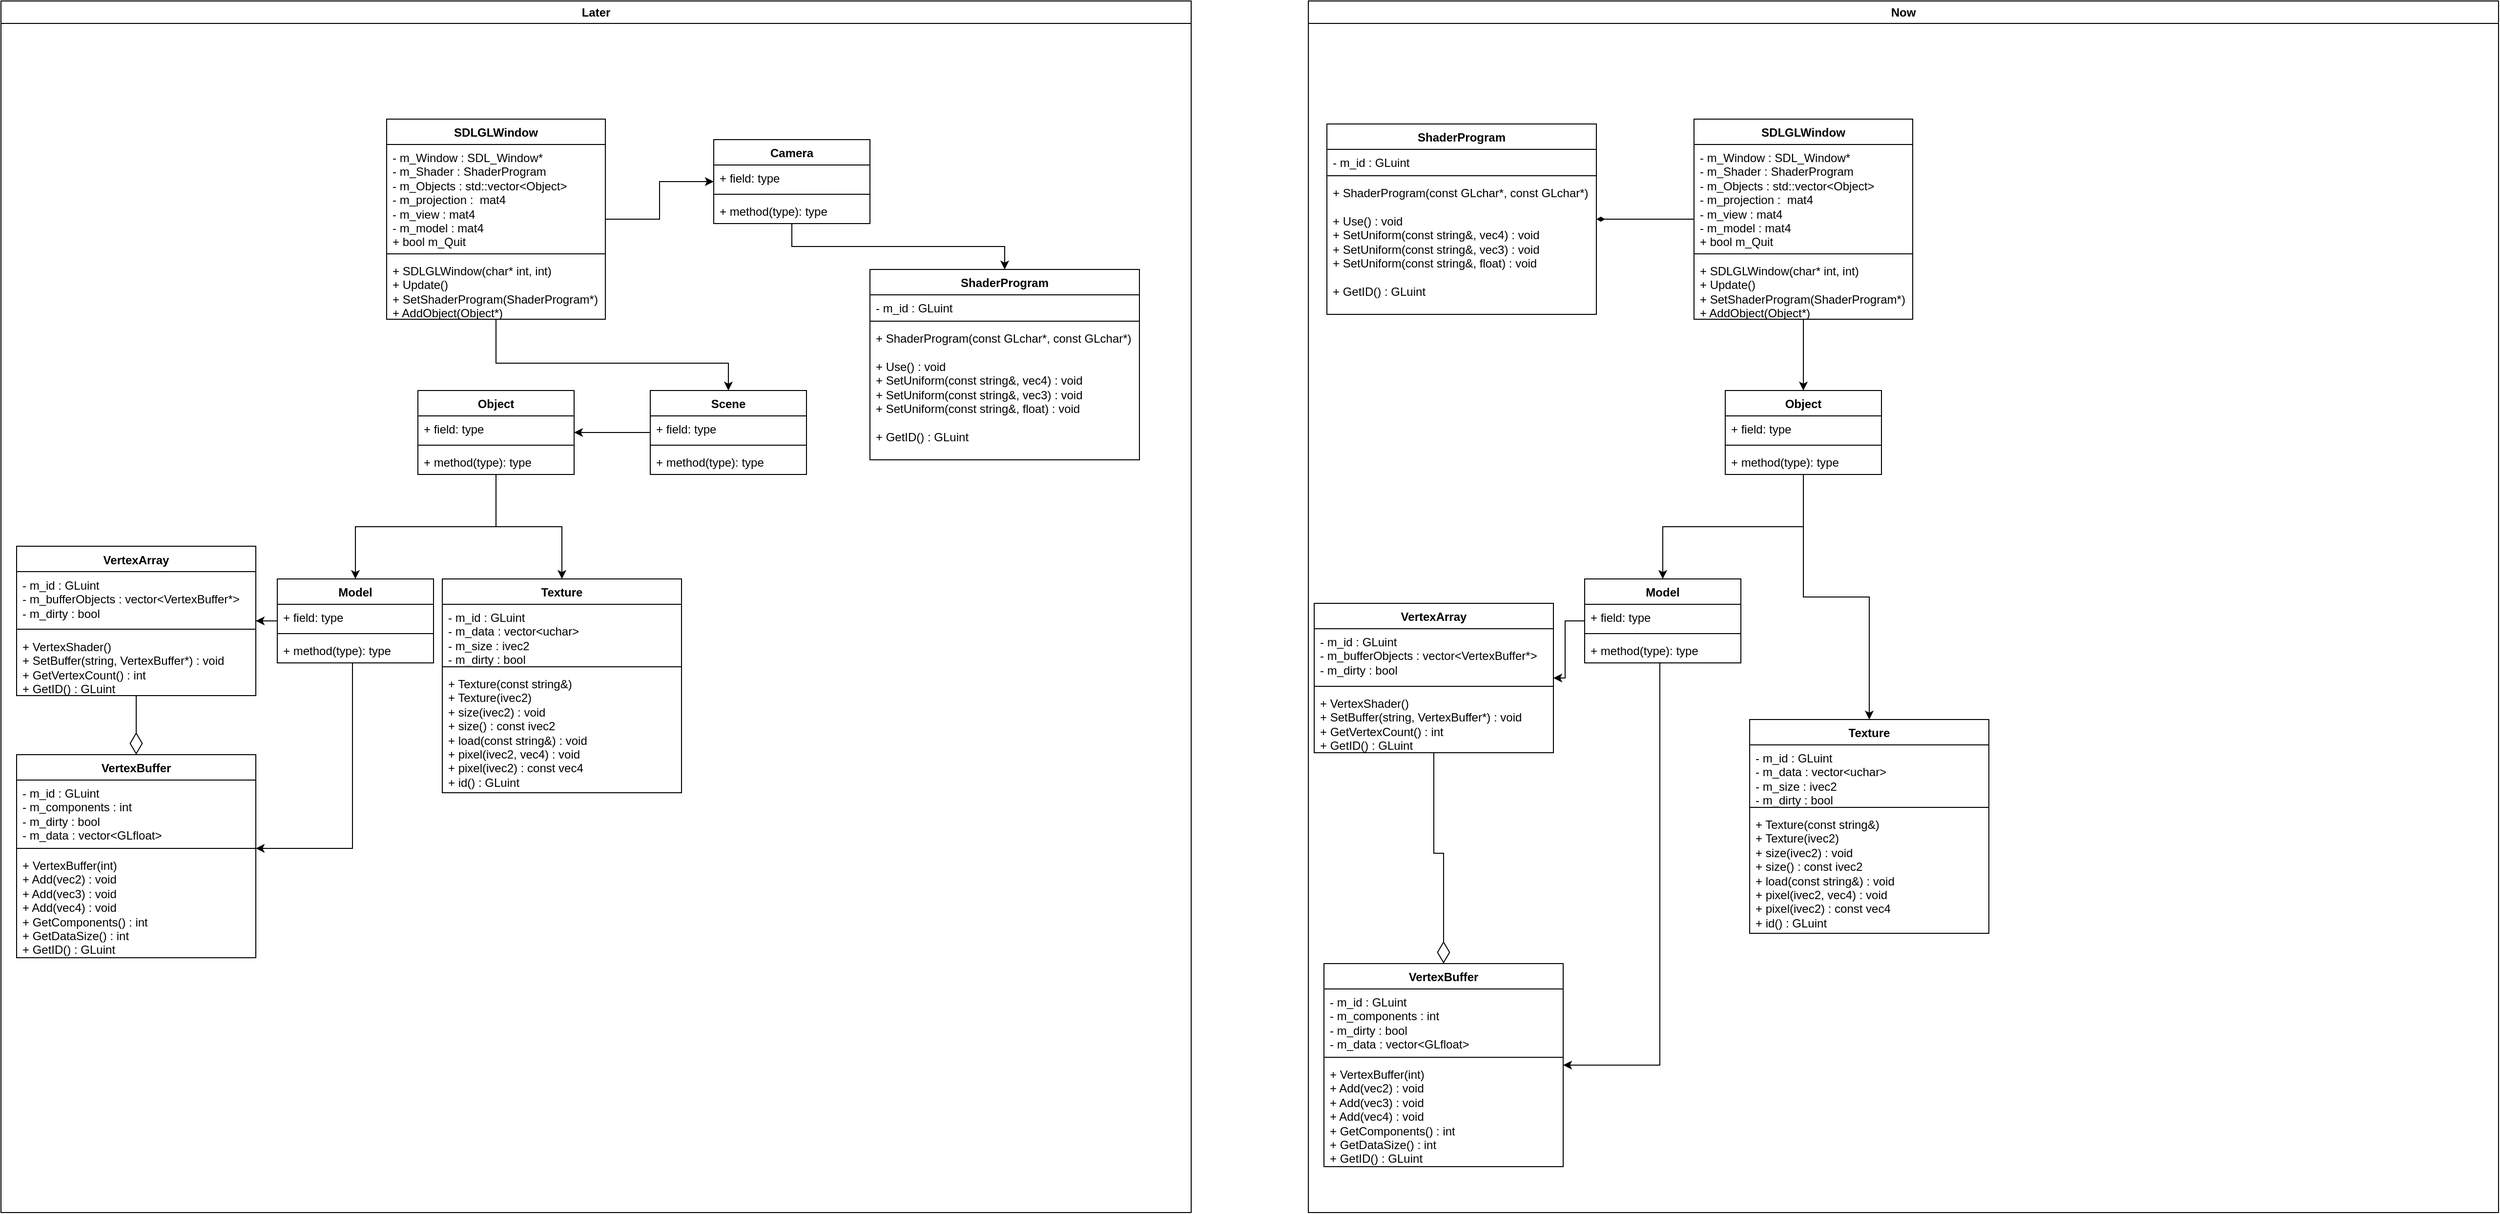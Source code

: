 <mxfile version="26.1.1">
  <diagram name="Page-1" id="QG35j7kPHG6dron8eKFu">
    <mxGraphModel dx="3714" dy="2551" grid="0" gridSize="10" guides="1" tooltips="1" connect="1" arrows="1" fold="1" page="0" pageScale="1" pageWidth="827" pageHeight="1169" math="0" shadow="0">
      <root>
        <mxCell id="0" />
        <mxCell id="1" parent="0" />
        <mxCell id="nX7riBeXGqenWPoqPl__-13" value="Now" style="swimlane;whiteSpace=wrap;html=1;" vertex="1" parent="1">
          <mxGeometry x="-877" y="-148" width="1219" height="1241" as="geometry" />
        </mxCell>
        <mxCell id="nX7riBeXGqenWPoqPl__-1" style="edgeStyle=orthogonalEdgeStyle;rounded=0;orthogonalLoop=1;jettySize=auto;html=1;endArrow=diamondThin;endFill=1;" edge="1" parent="nX7riBeXGqenWPoqPl__-13" source="6eh-BqLAyIL026c5Pfip-1" target="6eh-BqLAyIL026c5Pfip-19">
          <mxGeometry relative="1" as="geometry" />
        </mxCell>
        <mxCell id="nX7riBeXGqenWPoqPl__-6" style="edgeStyle=orthogonalEdgeStyle;rounded=0;orthogonalLoop=1;jettySize=auto;html=1;" edge="1" parent="nX7riBeXGqenWPoqPl__-13" source="6eh-BqLAyIL026c5Pfip-1" target="nX7riBeXGqenWPoqPl__-2">
          <mxGeometry relative="1" as="geometry" />
        </mxCell>
        <mxCell id="6eh-BqLAyIL026c5Pfip-1" value="SDLGLWindow" style="swimlane;fontStyle=1;align=center;verticalAlign=top;childLayout=stackLayout;horizontal=1;startSize=26;horizontalStack=0;resizeParent=1;resizeParentMax=0;resizeLast=0;collapsible=1;marginBottom=0;whiteSpace=wrap;html=1;" parent="nX7riBeXGqenWPoqPl__-13" vertex="1">
          <mxGeometry x="395" y="121" width="224" height="205" as="geometry" />
        </mxCell>
        <mxCell id="6eh-BqLAyIL026c5Pfip-2" value="- m_Window : SDL_Window*&lt;div&gt;- m_Shader : ShaderProgram&lt;/div&gt;&lt;div&gt;- m_Objects : std::vector&amp;lt;Object&amp;gt;&lt;/div&gt;&lt;div&gt;- m_projection :&amp;nbsp; mat4&lt;/div&gt;&lt;div&gt;- m_view : mat4&lt;/div&gt;&lt;div&gt;- m_model : mat4&lt;/div&gt;&lt;div&gt;+ bool m_Quit&lt;/div&gt;" style="text;strokeColor=none;fillColor=none;align=left;verticalAlign=top;spacingLeft=4;spacingRight=4;overflow=hidden;rotatable=0;points=[[0,0.5],[1,0.5]];portConstraint=eastwest;whiteSpace=wrap;html=1;" parent="6eh-BqLAyIL026c5Pfip-1" vertex="1">
          <mxGeometry y="26" width="224" height="108" as="geometry" />
        </mxCell>
        <mxCell id="6eh-BqLAyIL026c5Pfip-3" value="" style="line;strokeWidth=1;fillColor=none;align=left;verticalAlign=middle;spacingTop=-1;spacingLeft=3;spacingRight=3;rotatable=0;labelPosition=right;points=[];portConstraint=eastwest;strokeColor=inherit;" parent="6eh-BqLAyIL026c5Pfip-1" vertex="1">
          <mxGeometry y="134" width="224" height="8" as="geometry" />
        </mxCell>
        <mxCell id="6eh-BqLAyIL026c5Pfip-4" value="&lt;div&gt;+ SDLGLWindow(char* int, int)&lt;/div&gt;&lt;div&gt;+ Update()&lt;/div&gt;&lt;div&gt;+ SetShaderProgram(ShaderProgram*)&lt;/div&gt;&lt;div&gt;+ AddObject(Object*)&lt;/div&gt;" style="text;strokeColor=none;fillColor=none;align=left;verticalAlign=top;spacingLeft=4;spacingRight=4;overflow=hidden;rotatable=0;points=[[0,0.5],[1,0.5]];portConstraint=eastwest;whiteSpace=wrap;html=1;" parent="6eh-BqLAyIL026c5Pfip-1" vertex="1">
          <mxGeometry y="142" width="224" height="63" as="geometry" />
        </mxCell>
        <mxCell id="6eh-BqLAyIL026c5Pfip-14" style="edgeStyle=orthogonalEdgeStyle;rounded=0;orthogonalLoop=1;jettySize=auto;html=1;endArrow=diamondThin;endFill=0;endSize=20;" parent="nX7riBeXGqenWPoqPl__-13" source="6eh-BqLAyIL026c5Pfip-5" target="6eh-BqLAyIL026c5Pfip-9" edge="1">
          <mxGeometry relative="1" as="geometry" />
        </mxCell>
        <mxCell id="6eh-BqLAyIL026c5Pfip-5" value="VertexArray" style="swimlane;fontStyle=1;align=center;verticalAlign=top;childLayout=stackLayout;horizontal=1;startSize=26;horizontalStack=0;resizeParent=1;resizeParentMax=0;resizeLast=0;collapsible=1;marginBottom=0;whiteSpace=wrap;html=1;" parent="nX7riBeXGqenWPoqPl__-13" vertex="1">
          <mxGeometry x="6" y="617" width="245" height="153" as="geometry" />
        </mxCell>
        <mxCell id="6eh-BqLAyIL026c5Pfip-6" value="- m_id : GLuint&lt;div&gt;- m_bufferObjects : vector&amp;lt;VertexBuffer*&amp;gt;&lt;/div&gt;&lt;div&gt;- m_dirty : bool&lt;/div&gt;" style="text;strokeColor=none;fillColor=none;align=left;verticalAlign=top;spacingLeft=4;spacingRight=4;overflow=hidden;rotatable=0;points=[[0,0.5],[1,0.5]];portConstraint=eastwest;whiteSpace=wrap;html=1;" parent="6eh-BqLAyIL026c5Pfip-5" vertex="1">
          <mxGeometry y="26" width="245" height="55" as="geometry" />
        </mxCell>
        <mxCell id="6eh-BqLAyIL026c5Pfip-7" value="" style="line;strokeWidth=1;fillColor=none;align=left;verticalAlign=middle;spacingTop=-1;spacingLeft=3;spacingRight=3;rotatable=0;labelPosition=right;points=[];portConstraint=eastwest;strokeColor=inherit;" parent="6eh-BqLAyIL026c5Pfip-5" vertex="1">
          <mxGeometry y="81" width="245" height="8" as="geometry" />
        </mxCell>
        <mxCell id="6eh-BqLAyIL026c5Pfip-8" value="+ VertexShader()&lt;div&gt;+ SetBuffer(string, VertexBuffer*) : void&lt;/div&gt;&lt;div&gt;+ GetVertexCount() : int&lt;/div&gt;&lt;div&gt;+ GetID() : GLuint&lt;/div&gt;" style="text;strokeColor=none;fillColor=none;align=left;verticalAlign=top;spacingLeft=4;spacingRight=4;overflow=hidden;rotatable=0;points=[[0,0.5],[1,0.5]];portConstraint=eastwest;whiteSpace=wrap;html=1;" parent="6eh-BqLAyIL026c5Pfip-5" vertex="1">
          <mxGeometry y="89" width="245" height="64" as="geometry" />
        </mxCell>
        <mxCell id="6eh-BqLAyIL026c5Pfip-9" value="VertexBuffer" style="swimlane;fontStyle=1;align=center;verticalAlign=top;childLayout=stackLayout;horizontal=1;startSize=26;horizontalStack=0;resizeParent=1;resizeParentMax=0;resizeLast=0;collapsible=1;marginBottom=0;whiteSpace=wrap;html=1;" parent="nX7riBeXGqenWPoqPl__-13" vertex="1">
          <mxGeometry x="16" y="986" width="245" height="208" as="geometry" />
        </mxCell>
        <mxCell id="6eh-BqLAyIL026c5Pfip-10" value="- m_id : GLuint&lt;div&gt;- m_components : int&lt;/div&gt;&lt;div&gt;- m_dirty : bool&lt;/div&gt;&lt;div&gt;- m_data : vector&amp;lt;GLfloat&amp;gt;&lt;/div&gt;" style="text;strokeColor=none;fillColor=none;align=left;verticalAlign=top;spacingLeft=4;spacingRight=4;overflow=hidden;rotatable=0;points=[[0,0.5],[1,0.5]];portConstraint=eastwest;whiteSpace=wrap;html=1;" parent="6eh-BqLAyIL026c5Pfip-9" vertex="1">
          <mxGeometry y="26" width="245" height="66" as="geometry" />
        </mxCell>
        <mxCell id="6eh-BqLAyIL026c5Pfip-11" value="" style="line;strokeWidth=1;fillColor=none;align=left;verticalAlign=middle;spacingTop=-1;spacingLeft=3;spacingRight=3;rotatable=0;labelPosition=right;points=[];portConstraint=eastwest;strokeColor=inherit;" parent="6eh-BqLAyIL026c5Pfip-9" vertex="1">
          <mxGeometry y="92" width="245" height="8" as="geometry" />
        </mxCell>
        <mxCell id="6eh-BqLAyIL026c5Pfip-12" value="+ VertexBuffer(int)&lt;div&gt;+ Add(vec2) : void&lt;/div&gt;&lt;div&gt;+ Add(vec3) : void&lt;/div&gt;&lt;div&gt;+ Add(vec4) : void&lt;/div&gt;&lt;div&gt;+ GetComponents() : int&lt;/div&gt;&lt;div&gt;+ GetDataSize() : int&lt;/div&gt;&lt;div&gt;+ GetID() : GLuint&lt;/div&gt;" style="text;strokeColor=none;fillColor=none;align=left;verticalAlign=top;spacingLeft=4;spacingRight=4;overflow=hidden;rotatable=0;points=[[0,0.5],[1,0.5]];portConstraint=eastwest;whiteSpace=wrap;html=1;" parent="6eh-BqLAyIL026c5Pfip-9" vertex="1">
          <mxGeometry y="100" width="245" height="108" as="geometry" />
        </mxCell>
        <mxCell id="6eh-BqLAyIL026c5Pfip-15" value="Texture" style="swimlane;fontStyle=1;align=center;verticalAlign=top;childLayout=stackLayout;horizontal=1;startSize=26;horizontalStack=0;resizeParent=1;resizeParentMax=0;resizeLast=0;collapsible=1;marginBottom=0;whiteSpace=wrap;html=1;" parent="nX7riBeXGqenWPoqPl__-13" vertex="1">
          <mxGeometry x="452" y="736" width="245" height="219" as="geometry" />
        </mxCell>
        <mxCell id="6eh-BqLAyIL026c5Pfip-16" value="- m_id : GLuint&lt;div&gt;- m_data : vector&amp;lt;uchar&amp;gt;&lt;/div&gt;&lt;div&gt;- m_size : ivec2&lt;/div&gt;&lt;div&gt;- m_dirty : bool&lt;/div&gt;" style="text;strokeColor=none;fillColor=none;align=left;verticalAlign=top;spacingLeft=4;spacingRight=4;overflow=hidden;rotatable=0;points=[[0,0.5],[1,0.5]];portConstraint=eastwest;whiteSpace=wrap;html=1;" parent="6eh-BqLAyIL026c5Pfip-15" vertex="1">
          <mxGeometry y="26" width="245" height="60" as="geometry" />
        </mxCell>
        <mxCell id="6eh-BqLAyIL026c5Pfip-17" value="" style="line;strokeWidth=1;fillColor=none;align=left;verticalAlign=middle;spacingTop=-1;spacingLeft=3;spacingRight=3;rotatable=0;labelPosition=right;points=[];portConstraint=eastwest;strokeColor=inherit;" parent="6eh-BqLAyIL026c5Pfip-15" vertex="1">
          <mxGeometry y="86" width="245" height="8" as="geometry" />
        </mxCell>
        <mxCell id="6eh-BqLAyIL026c5Pfip-18" value="+ Texture(const string&amp;amp;)&lt;div&gt;+ Texture(ivec2)&lt;/div&gt;&lt;div&gt;+ size(ivec2) : void&lt;/div&gt;&lt;div&gt;+ size() : const ivec2&lt;/div&gt;&lt;div&gt;+ load(const string&amp;amp;) : void&lt;/div&gt;&lt;div&gt;+ pixel(ivec2, vec4) : void&lt;/div&gt;&lt;div&gt;+ pixel(ivec2) : const vec4&lt;/div&gt;&lt;div&gt;+ id() : GLuint&lt;/div&gt;" style="text;strokeColor=none;fillColor=none;align=left;verticalAlign=top;spacingLeft=4;spacingRight=4;overflow=hidden;rotatable=0;points=[[0,0.5],[1,0.5]];portConstraint=eastwest;whiteSpace=wrap;html=1;" parent="6eh-BqLAyIL026c5Pfip-15" vertex="1">
          <mxGeometry y="94" width="245" height="125" as="geometry" />
        </mxCell>
        <mxCell id="6eh-BqLAyIL026c5Pfip-19" value="ShaderProgram" style="swimlane;fontStyle=1;align=center;verticalAlign=top;childLayout=stackLayout;horizontal=1;startSize=26;horizontalStack=0;resizeParent=1;resizeParentMax=0;resizeLast=0;collapsible=1;marginBottom=0;whiteSpace=wrap;html=1;" parent="nX7riBeXGqenWPoqPl__-13" vertex="1">
          <mxGeometry x="19" y="126" width="276" height="195" as="geometry" />
        </mxCell>
        <mxCell id="6eh-BqLAyIL026c5Pfip-20" value="- m_id : GLuint" style="text;strokeColor=none;fillColor=none;align=left;verticalAlign=top;spacingLeft=4;spacingRight=4;overflow=hidden;rotatable=0;points=[[0,0.5],[1,0.5]];portConstraint=eastwest;whiteSpace=wrap;html=1;" parent="6eh-BqLAyIL026c5Pfip-19" vertex="1">
          <mxGeometry y="26" width="276" height="23" as="geometry" />
        </mxCell>
        <mxCell id="6eh-BqLAyIL026c5Pfip-21" value="" style="line;strokeWidth=1;fillColor=none;align=left;verticalAlign=middle;spacingTop=-1;spacingLeft=3;spacingRight=3;rotatable=0;labelPosition=right;points=[];portConstraint=eastwest;strokeColor=inherit;" parent="6eh-BqLAyIL026c5Pfip-19" vertex="1">
          <mxGeometry y="49" width="276" height="8" as="geometry" />
        </mxCell>
        <mxCell id="6eh-BqLAyIL026c5Pfip-22" value="+ ShaderProgram(const GLchar*, const GLchar*)&lt;div&gt;&lt;br&gt;&lt;/div&gt;&lt;div&gt;+ Use() : void&lt;/div&gt;&lt;div&gt;+ SetUniform(const string&amp;amp;, vec4) : void&lt;/div&gt;+ SetUniform(const string&amp;amp;, vec3) : void&lt;div&gt;+ SetUniform(const string&amp;amp;, float) : void&lt;/div&gt;&lt;div&gt;&lt;br&gt;&lt;/div&gt;&lt;div&gt;+ GetID() : GLuint&lt;/div&gt;" style="text;strokeColor=none;fillColor=none;align=left;verticalAlign=top;spacingLeft=4;spacingRight=4;overflow=hidden;rotatable=0;points=[[0,0.5],[1,0.5]];portConstraint=eastwest;whiteSpace=wrap;html=1;" parent="6eh-BqLAyIL026c5Pfip-19" vertex="1">
          <mxGeometry y="57" width="276" height="138" as="geometry" />
        </mxCell>
        <mxCell id="nX7riBeXGqenWPoqPl__-7" style="edgeStyle=orthogonalEdgeStyle;rounded=0;orthogonalLoop=1;jettySize=auto;html=1;" edge="1" parent="nX7riBeXGqenWPoqPl__-13" source="nX7riBeXGqenWPoqPl__-2" target="6eh-BqLAyIL026c5Pfip-15">
          <mxGeometry relative="1" as="geometry" />
        </mxCell>
        <mxCell id="nX7riBeXGqenWPoqPl__-12" style="edgeStyle=orthogonalEdgeStyle;rounded=0;orthogonalLoop=1;jettySize=auto;html=1;" edge="1" parent="nX7riBeXGqenWPoqPl__-13" source="nX7riBeXGqenWPoqPl__-2" target="nX7riBeXGqenWPoqPl__-8">
          <mxGeometry relative="1" as="geometry" />
        </mxCell>
        <mxCell id="nX7riBeXGqenWPoqPl__-2" value="Object" style="swimlane;fontStyle=1;align=center;verticalAlign=top;childLayout=stackLayout;horizontal=1;startSize=26;horizontalStack=0;resizeParent=1;resizeParentMax=0;resizeLast=0;collapsible=1;marginBottom=0;whiteSpace=wrap;html=1;" vertex="1" parent="nX7riBeXGqenWPoqPl__-13">
          <mxGeometry x="427" y="399" width="160" height="86" as="geometry" />
        </mxCell>
        <mxCell id="nX7riBeXGqenWPoqPl__-3" value="+ field: type" style="text;strokeColor=none;fillColor=none;align=left;verticalAlign=top;spacingLeft=4;spacingRight=4;overflow=hidden;rotatable=0;points=[[0,0.5],[1,0.5]];portConstraint=eastwest;whiteSpace=wrap;html=1;" vertex="1" parent="nX7riBeXGqenWPoqPl__-2">
          <mxGeometry y="26" width="160" height="26" as="geometry" />
        </mxCell>
        <mxCell id="nX7riBeXGqenWPoqPl__-4" value="" style="line;strokeWidth=1;fillColor=none;align=left;verticalAlign=middle;spacingTop=-1;spacingLeft=3;spacingRight=3;rotatable=0;labelPosition=right;points=[];portConstraint=eastwest;strokeColor=inherit;" vertex="1" parent="nX7riBeXGqenWPoqPl__-2">
          <mxGeometry y="52" width="160" height="8" as="geometry" />
        </mxCell>
        <mxCell id="nX7riBeXGqenWPoqPl__-5" value="+ method(type): type" style="text;strokeColor=none;fillColor=none;align=left;verticalAlign=top;spacingLeft=4;spacingRight=4;overflow=hidden;rotatable=0;points=[[0,0.5],[1,0.5]];portConstraint=eastwest;whiteSpace=wrap;html=1;" vertex="1" parent="nX7riBeXGqenWPoqPl__-2">
          <mxGeometry y="60" width="160" height="26" as="geometry" />
        </mxCell>
        <mxCell id="nX7riBeXGqenWPoqPl__-14" style="edgeStyle=orthogonalEdgeStyle;rounded=0;orthogonalLoop=1;jettySize=auto;html=1;" edge="1" parent="nX7riBeXGqenWPoqPl__-13" source="nX7riBeXGqenWPoqPl__-8" target="6eh-BqLAyIL026c5Pfip-9">
          <mxGeometry relative="1" as="geometry">
            <Array as="points">
              <mxPoint x="360" y="1090" />
            </Array>
          </mxGeometry>
        </mxCell>
        <mxCell id="nX7riBeXGqenWPoqPl__-15" style="edgeStyle=orthogonalEdgeStyle;rounded=0;orthogonalLoop=1;jettySize=auto;html=1;" edge="1" parent="nX7riBeXGqenWPoqPl__-13" source="nX7riBeXGqenWPoqPl__-8" target="6eh-BqLAyIL026c5Pfip-5">
          <mxGeometry relative="1" as="geometry" />
        </mxCell>
        <mxCell id="nX7riBeXGqenWPoqPl__-8" value="Model" style="swimlane;fontStyle=1;align=center;verticalAlign=top;childLayout=stackLayout;horizontal=1;startSize=26;horizontalStack=0;resizeParent=1;resizeParentMax=0;resizeLast=0;collapsible=1;marginBottom=0;whiteSpace=wrap;html=1;" vertex="1" parent="nX7riBeXGqenWPoqPl__-13">
          <mxGeometry x="283" y="592" width="160" height="86" as="geometry" />
        </mxCell>
        <mxCell id="nX7riBeXGqenWPoqPl__-9" value="+ field: type" style="text;strokeColor=none;fillColor=none;align=left;verticalAlign=top;spacingLeft=4;spacingRight=4;overflow=hidden;rotatable=0;points=[[0,0.5],[1,0.5]];portConstraint=eastwest;whiteSpace=wrap;html=1;" vertex="1" parent="nX7riBeXGqenWPoqPl__-8">
          <mxGeometry y="26" width="160" height="26" as="geometry" />
        </mxCell>
        <mxCell id="nX7riBeXGqenWPoqPl__-10" value="" style="line;strokeWidth=1;fillColor=none;align=left;verticalAlign=middle;spacingTop=-1;spacingLeft=3;spacingRight=3;rotatable=0;labelPosition=right;points=[];portConstraint=eastwest;strokeColor=inherit;" vertex="1" parent="nX7riBeXGqenWPoqPl__-8">
          <mxGeometry y="52" width="160" height="8" as="geometry" />
        </mxCell>
        <mxCell id="nX7riBeXGqenWPoqPl__-11" value="+ method(type): type" style="text;strokeColor=none;fillColor=none;align=left;verticalAlign=top;spacingLeft=4;spacingRight=4;overflow=hidden;rotatable=0;points=[[0,0.5],[1,0.5]];portConstraint=eastwest;whiteSpace=wrap;html=1;" vertex="1" parent="nX7riBeXGqenWPoqPl__-8">
          <mxGeometry y="60" width="160" height="26" as="geometry" />
        </mxCell>
        <mxCell id="nX7riBeXGqenWPoqPl__-16" value="Later" style="swimlane;whiteSpace=wrap;html=1;" vertex="1" parent="1">
          <mxGeometry x="-2216" y="-148" width="1219" height="1241" as="geometry" />
        </mxCell>
        <mxCell id="nX7riBeXGqenWPoqPl__-57" style="edgeStyle=orthogonalEdgeStyle;rounded=0;orthogonalLoop=1;jettySize=auto;html=1;" edge="1" parent="nX7riBeXGqenWPoqPl__-16" source="nX7riBeXGqenWPoqPl__-19" target="nX7riBeXGqenWPoqPl__-52">
          <mxGeometry relative="1" as="geometry">
            <Array as="points">
              <mxPoint x="507" y="371" />
              <mxPoint x="745" y="371" />
            </Array>
          </mxGeometry>
        </mxCell>
        <mxCell id="nX7riBeXGqenWPoqPl__-62" style="edgeStyle=orthogonalEdgeStyle;rounded=0;orthogonalLoop=1;jettySize=auto;html=1;" edge="1" parent="nX7riBeXGqenWPoqPl__-16" source="nX7riBeXGqenWPoqPl__-19" target="nX7riBeXGqenWPoqPl__-58">
          <mxGeometry relative="1" as="geometry" />
        </mxCell>
        <mxCell id="nX7riBeXGqenWPoqPl__-19" value="SDLGLWindow" style="swimlane;fontStyle=1;align=center;verticalAlign=top;childLayout=stackLayout;horizontal=1;startSize=26;horizontalStack=0;resizeParent=1;resizeParentMax=0;resizeLast=0;collapsible=1;marginBottom=0;whiteSpace=wrap;html=1;" vertex="1" parent="nX7riBeXGqenWPoqPl__-16">
          <mxGeometry x="395" y="121" width="224" height="205" as="geometry" />
        </mxCell>
        <mxCell id="nX7riBeXGqenWPoqPl__-20" value="- m_Window : SDL_Window*&lt;div&gt;- m_Shader : ShaderProgram&lt;/div&gt;&lt;div&gt;- m_Objects : std::vector&amp;lt;Object&amp;gt;&lt;/div&gt;&lt;div&gt;- m_projection :&amp;nbsp; mat4&lt;/div&gt;&lt;div&gt;- m_view : mat4&lt;/div&gt;&lt;div&gt;- m_model : mat4&lt;/div&gt;&lt;div&gt;+ bool m_Quit&lt;/div&gt;" style="text;strokeColor=none;fillColor=none;align=left;verticalAlign=top;spacingLeft=4;spacingRight=4;overflow=hidden;rotatable=0;points=[[0,0.5],[1,0.5]];portConstraint=eastwest;whiteSpace=wrap;html=1;" vertex="1" parent="nX7riBeXGqenWPoqPl__-19">
          <mxGeometry y="26" width="224" height="108" as="geometry" />
        </mxCell>
        <mxCell id="nX7riBeXGqenWPoqPl__-21" value="" style="line;strokeWidth=1;fillColor=none;align=left;verticalAlign=middle;spacingTop=-1;spacingLeft=3;spacingRight=3;rotatable=0;labelPosition=right;points=[];portConstraint=eastwest;strokeColor=inherit;" vertex="1" parent="nX7riBeXGqenWPoqPl__-19">
          <mxGeometry y="134" width="224" height="8" as="geometry" />
        </mxCell>
        <mxCell id="nX7riBeXGqenWPoqPl__-22" value="&lt;div&gt;+ SDLGLWindow(char* int, int)&lt;/div&gt;&lt;div&gt;+ Update()&lt;/div&gt;&lt;div&gt;+ SetShaderProgram(ShaderProgram*)&lt;/div&gt;&lt;div&gt;+ AddObject(Object*)&lt;/div&gt;" style="text;strokeColor=none;fillColor=none;align=left;verticalAlign=top;spacingLeft=4;spacingRight=4;overflow=hidden;rotatable=0;points=[[0,0.5],[1,0.5]];portConstraint=eastwest;whiteSpace=wrap;html=1;" vertex="1" parent="nX7riBeXGqenWPoqPl__-19">
          <mxGeometry y="142" width="224" height="63" as="geometry" />
        </mxCell>
        <mxCell id="nX7riBeXGqenWPoqPl__-23" style="edgeStyle=orthogonalEdgeStyle;rounded=0;orthogonalLoop=1;jettySize=auto;html=1;endArrow=diamondThin;endFill=0;endSize=20;" edge="1" parent="nX7riBeXGqenWPoqPl__-16" source="nX7riBeXGqenWPoqPl__-24" target="nX7riBeXGqenWPoqPl__-28">
          <mxGeometry relative="1" as="geometry" />
        </mxCell>
        <mxCell id="nX7riBeXGqenWPoqPl__-24" value="VertexArray" style="swimlane;fontStyle=1;align=center;verticalAlign=top;childLayout=stackLayout;horizontal=1;startSize=26;horizontalStack=0;resizeParent=1;resizeParentMax=0;resizeLast=0;collapsible=1;marginBottom=0;whiteSpace=wrap;html=1;" vertex="1" parent="nX7riBeXGqenWPoqPl__-16">
          <mxGeometry x="16" y="558.5" width="245" height="153" as="geometry" />
        </mxCell>
        <mxCell id="nX7riBeXGqenWPoqPl__-25" value="- m_id : GLuint&lt;div&gt;- m_bufferObjects : vector&amp;lt;VertexBuffer*&amp;gt;&lt;/div&gt;&lt;div&gt;- m_dirty : bool&lt;/div&gt;" style="text;strokeColor=none;fillColor=none;align=left;verticalAlign=top;spacingLeft=4;spacingRight=4;overflow=hidden;rotatable=0;points=[[0,0.5],[1,0.5]];portConstraint=eastwest;whiteSpace=wrap;html=1;" vertex="1" parent="nX7riBeXGqenWPoqPl__-24">
          <mxGeometry y="26" width="245" height="55" as="geometry" />
        </mxCell>
        <mxCell id="nX7riBeXGqenWPoqPl__-26" value="" style="line;strokeWidth=1;fillColor=none;align=left;verticalAlign=middle;spacingTop=-1;spacingLeft=3;spacingRight=3;rotatable=0;labelPosition=right;points=[];portConstraint=eastwest;strokeColor=inherit;" vertex="1" parent="nX7riBeXGqenWPoqPl__-24">
          <mxGeometry y="81" width="245" height="8" as="geometry" />
        </mxCell>
        <mxCell id="nX7riBeXGqenWPoqPl__-27" value="+ VertexShader()&lt;div&gt;+ SetBuffer(string, VertexBuffer*) : void&lt;/div&gt;&lt;div&gt;+ GetVertexCount() : int&lt;/div&gt;&lt;div&gt;+ GetID() : GLuint&lt;/div&gt;" style="text;strokeColor=none;fillColor=none;align=left;verticalAlign=top;spacingLeft=4;spacingRight=4;overflow=hidden;rotatable=0;points=[[0,0.5],[1,0.5]];portConstraint=eastwest;whiteSpace=wrap;html=1;" vertex="1" parent="nX7riBeXGqenWPoqPl__-24">
          <mxGeometry y="89" width="245" height="64" as="geometry" />
        </mxCell>
        <mxCell id="nX7riBeXGqenWPoqPl__-28" value="VertexBuffer" style="swimlane;fontStyle=1;align=center;verticalAlign=top;childLayout=stackLayout;horizontal=1;startSize=26;horizontalStack=0;resizeParent=1;resizeParentMax=0;resizeLast=0;collapsible=1;marginBottom=0;whiteSpace=wrap;html=1;" vertex="1" parent="nX7riBeXGqenWPoqPl__-16">
          <mxGeometry x="16" y="772" width="245" height="208" as="geometry" />
        </mxCell>
        <mxCell id="nX7riBeXGqenWPoqPl__-29" value="- m_id : GLuint&lt;div&gt;- m_components : int&lt;/div&gt;&lt;div&gt;- m_dirty : bool&lt;/div&gt;&lt;div&gt;- m_data : vector&amp;lt;GLfloat&amp;gt;&lt;/div&gt;" style="text;strokeColor=none;fillColor=none;align=left;verticalAlign=top;spacingLeft=4;spacingRight=4;overflow=hidden;rotatable=0;points=[[0,0.5],[1,0.5]];portConstraint=eastwest;whiteSpace=wrap;html=1;" vertex="1" parent="nX7riBeXGqenWPoqPl__-28">
          <mxGeometry y="26" width="245" height="66" as="geometry" />
        </mxCell>
        <mxCell id="nX7riBeXGqenWPoqPl__-30" value="" style="line;strokeWidth=1;fillColor=none;align=left;verticalAlign=middle;spacingTop=-1;spacingLeft=3;spacingRight=3;rotatable=0;labelPosition=right;points=[];portConstraint=eastwest;strokeColor=inherit;" vertex="1" parent="nX7riBeXGqenWPoqPl__-28">
          <mxGeometry y="92" width="245" height="8" as="geometry" />
        </mxCell>
        <mxCell id="nX7riBeXGqenWPoqPl__-31" value="+ VertexBuffer(int)&lt;div&gt;+ Add(vec2) : void&lt;/div&gt;&lt;div&gt;+ Add(vec3) : void&lt;/div&gt;&lt;div&gt;+ Add(vec4) : void&lt;/div&gt;&lt;div&gt;+ GetComponents() : int&lt;/div&gt;&lt;div&gt;+ GetDataSize() : int&lt;/div&gt;&lt;div&gt;+ GetID() : GLuint&lt;/div&gt;" style="text;strokeColor=none;fillColor=none;align=left;verticalAlign=top;spacingLeft=4;spacingRight=4;overflow=hidden;rotatable=0;points=[[0,0.5],[1,0.5]];portConstraint=eastwest;whiteSpace=wrap;html=1;" vertex="1" parent="nX7riBeXGqenWPoqPl__-28">
          <mxGeometry y="100" width="245" height="108" as="geometry" />
        </mxCell>
        <mxCell id="nX7riBeXGqenWPoqPl__-32" value="Texture" style="swimlane;fontStyle=1;align=center;verticalAlign=top;childLayout=stackLayout;horizontal=1;startSize=26;horizontalStack=0;resizeParent=1;resizeParentMax=0;resizeLast=0;collapsible=1;marginBottom=0;whiteSpace=wrap;html=1;" vertex="1" parent="nX7riBeXGqenWPoqPl__-16">
          <mxGeometry x="452" y="592" width="245" height="219" as="geometry" />
        </mxCell>
        <mxCell id="nX7riBeXGqenWPoqPl__-33" value="- m_id : GLuint&lt;div&gt;- m_data : vector&amp;lt;uchar&amp;gt;&lt;/div&gt;&lt;div&gt;- m_size : ivec2&lt;/div&gt;&lt;div&gt;- m_dirty : bool&lt;/div&gt;" style="text;strokeColor=none;fillColor=none;align=left;verticalAlign=top;spacingLeft=4;spacingRight=4;overflow=hidden;rotatable=0;points=[[0,0.5],[1,0.5]];portConstraint=eastwest;whiteSpace=wrap;html=1;" vertex="1" parent="nX7riBeXGqenWPoqPl__-32">
          <mxGeometry y="26" width="245" height="60" as="geometry" />
        </mxCell>
        <mxCell id="nX7riBeXGqenWPoqPl__-34" value="" style="line;strokeWidth=1;fillColor=none;align=left;verticalAlign=middle;spacingTop=-1;spacingLeft=3;spacingRight=3;rotatable=0;labelPosition=right;points=[];portConstraint=eastwest;strokeColor=inherit;" vertex="1" parent="nX7riBeXGqenWPoqPl__-32">
          <mxGeometry y="86" width="245" height="8" as="geometry" />
        </mxCell>
        <mxCell id="nX7riBeXGqenWPoqPl__-35" value="+ Texture(const string&amp;amp;)&lt;div&gt;+ Texture(ivec2)&lt;/div&gt;&lt;div&gt;+ size(ivec2) : void&lt;/div&gt;&lt;div&gt;+ size() : const ivec2&lt;/div&gt;&lt;div&gt;+ load(const string&amp;amp;) : void&lt;/div&gt;&lt;div&gt;+ pixel(ivec2, vec4) : void&lt;/div&gt;&lt;div&gt;+ pixel(ivec2) : const vec4&lt;/div&gt;&lt;div&gt;+ id() : GLuint&lt;/div&gt;" style="text;strokeColor=none;fillColor=none;align=left;verticalAlign=top;spacingLeft=4;spacingRight=4;overflow=hidden;rotatable=0;points=[[0,0.5],[1,0.5]];portConstraint=eastwest;whiteSpace=wrap;html=1;" vertex="1" parent="nX7riBeXGqenWPoqPl__-32">
          <mxGeometry y="94" width="245" height="125" as="geometry" />
        </mxCell>
        <mxCell id="nX7riBeXGqenWPoqPl__-36" value="ShaderProgram" style="swimlane;fontStyle=1;align=center;verticalAlign=top;childLayout=stackLayout;horizontal=1;startSize=26;horizontalStack=0;resizeParent=1;resizeParentMax=0;resizeLast=0;collapsible=1;marginBottom=0;whiteSpace=wrap;html=1;" vertex="1" parent="nX7riBeXGqenWPoqPl__-16">
          <mxGeometry x="890" y="275" width="276" height="195" as="geometry" />
        </mxCell>
        <mxCell id="nX7riBeXGqenWPoqPl__-37" value="- m_id : GLuint" style="text;strokeColor=none;fillColor=none;align=left;verticalAlign=top;spacingLeft=4;spacingRight=4;overflow=hidden;rotatable=0;points=[[0,0.5],[1,0.5]];portConstraint=eastwest;whiteSpace=wrap;html=1;" vertex="1" parent="nX7riBeXGqenWPoqPl__-36">
          <mxGeometry y="26" width="276" height="23" as="geometry" />
        </mxCell>
        <mxCell id="nX7riBeXGqenWPoqPl__-38" value="" style="line;strokeWidth=1;fillColor=none;align=left;verticalAlign=middle;spacingTop=-1;spacingLeft=3;spacingRight=3;rotatable=0;labelPosition=right;points=[];portConstraint=eastwest;strokeColor=inherit;" vertex="1" parent="nX7riBeXGqenWPoqPl__-36">
          <mxGeometry y="49" width="276" height="8" as="geometry" />
        </mxCell>
        <mxCell id="nX7riBeXGqenWPoqPl__-39" value="+ ShaderProgram(const GLchar*, const GLchar*)&lt;div&gt;&lt;br&gt;&lt;/div&gt;&lt;div&gt;+ Use() : void&lt;/div&gt;&lt;div&gt;+ SetUniform(const string&amp;amp;, vec4) : void&lt;/div&gt;+ SetUniform(const string&amp;amp;, vec3) : void&lt;div&gt;+ SetUniform(const string&amp;amp;, float) : void&lt;/div&gt;&lt;div&gt;&lt;br&gt;&lt;/div&gt;&lt;div&gt;+ GetID() : GLuint&lt;/div&gt;" style="text;strokeColor=none;fillColor=none;align=left;verticalAlign=top;spacingLeft=4;spacingRight=4;overflow=hidden;rotatable=0;points=[[0,0.5],[1,0.5]];portConstraint=eastwest;whiteSpace=wrap;html=1;" vertex="1" parent="nX7riBeXGqenWPoqPl__-36">
          <mxGeometry y="57" width="276" height="138" as="geometry" />
        </mxCell>
        <mxCell id="nX7riBeXGqenWPoqPl__-40" style="edgeStyle=orthogonalEdgeStyle;rounded=0;orthogonalLoop=1;jettySize=auto;html=1;" edge="1" parent="nX7riBeXGqenWPoqPl__-16" source="nX7riBeXGqenWPoqPl__-42" target="nX7riBeXGqenWPoqPl__-32">
          <mxGeometry relative="1" as="geometry" />
        </mxCell>
        <mxCell id="nX7riBeXGqenWPoqPl__-41" style="edgeStyle=orthogonalEdgeStyle;rounded=0;orthogonalLoop=1;jettySize=auto;html=1;" edge="1" parent="nX7riBeXGqenWPoqPl__-16" source="nX7riBeXGqenWPoqPl__-42" target="nX7riBeXGqenWPoqPl__-48">
          <mxGeometry relative="1" as="geometry" />
        </mxCell>
        <mxCell id="nX7riBeXGqenWPoqPl__-42" value="Object" style="swimlane;fontStyle=1;align=center;verticalAlign=top;childLayout=stackLayout;horizontal=1;startSize=26;horizontalStack=0;resizeParent=1;resizeParentMax=0;resizeLast=0;collapsible=1;marginBottom=0;whiteSpace=wrap;html=1;" vertex="1" parent="nX7riBeXGqenWPoqPl__-16">
          <mxGeometry x="427" y="399" width="160" height="86" as="geometry" />
        </mxCell>
        <mxCell id="nX7riBeXGqenWPoqPl__-43" value="+ field: type" style="text;strokeColor=none;fillColor=none;align=left;verticalAlign=top;spacingLeft=4;spacingRight=4;overflow=hidden;rotatable=0;points=[[0,0.5],[1,0.5]];portConstraint=eastwest;whiteSpace=wrap;html=1;" vertex="1" parent="nX7riBeXGqenWPoqPl__-42">
          <mxGeometry y="26" width="160" height="26" as="geometry" />
        </mxCell>
        <mxCell id="nX7riBeXGqenWPoqPl__-44" value="" style="line;strokeWidth=1;fillColor=none;align=left;verticalAlign=middle;spacingTop=-1;spacingLeft=3;spacingRight=3;rotatable=0;labelPosition=right;points=[];portConstraint=eastwest;strokeColor=inherit;" vertex="1" parent="nX7riBeXGqenWPoqPl__-42">
          <mxGeometry y="52" width="160" height="8" as="geometry" />
        </mxCell>
        <mxCell id="nX7riBeXGqenWPoqPl__-45" value="+ method(type): type" style="text;strokeColor=none;fillColor=none;align=left;verticalAlign=top;spacingLeft=4;spacingRight=4;overflow=hidden;rotatable=0;points=[[0,0.5],[1,0.5]];portConstraint=eastwest;whiteSpace=wrap;html=1;" vertex="1" parent="nX7riBeXGqenWPoqPl__-42">
          <mxGeometry y="60" width="160" height="26" as="geometry" />
        </mxCell>
        <mxCell id="nX7riBeXGqenWPoqPl__-46" style="edgeStyle=orthogonalEdgeStyle;rounded=0;orthogonalLoop=1;jettySize=auto;html=1;" edge="1" parent="nX7riBeXGqenWPoqPl__-16" source="nX7riBeXGqenWPoqPl__-48" target="nX7riBeXGqenWPoqPl__-28">
          <mxGeometry relative="1" as="geometry">
            <Array as="points">
              <mxPoint x="360" y="868" />
            </Array>
          </mxGeometry>
        </mxCell>
        <mxCell id="nX7riBeXGqenWPoqPl__-47" style="edgeStyle=orthogonalEdgeStyle;rounded=0;orthogonalLoop=1;jettySize=auto;html=1;" edge="1" parent="nX7riBeXGqenWPoqPl__-16" source="nX7riBeXGqenWPoqPl__-48" target="nX7riBeXGqenWPoqPl__-24">
          <mxGeometry relative="1" as="geometry" />
        </mxCell>
        <mxCell id="nX7riBeXGqenWPoqPl__-48" value="Model" style="swimlane;fontStyle=1;align=center;verticalAlign=top;childLayout=stackLayout;horizontal=1;startSize=26;horizontalStack=0;resizeParent=1;resizeParentMax=0;resizeLast=0;collapsible=1;marginBottom=0;whiteSpace=wrap;html=1;" vertex="1" parent="nX7riBeXGqenWPoqPl__-16">
          <mxGeometry x="283" y="592" width="160" height="86" as="geometry" />
        </mxCell>
        <mxCell id="nX7riBeXGqenWPoqPl__-49" value="+ field: type" style="text;strokeColor=none;fillColor=none;align=left;verticalAlign=top;spacingLeft=4;spacingRight=4;overflow=hidden;rotatable=0;points=[[0,0.5],[1,0.5]];portConstraint=eastwest;whiteSpace=wrap;html=1;" vertex="1" parent="nX7riBeXGqenWPoqPl__-48">
          <mxGeometry y="26" width="160" height="26" as="geometry" />
        </mxCell>
        <mxCell id="nX7riBeXGqenWPoqPl__-50" value="" style="line;strokeWidth=1;fillColor=none;align=left;verticalAlign=middle;spacingTop=-1;spacingLeft=3;spacingRight=3;rotatable=0;labelPosition=right;points=[];portConstraint=eastwest;strokeColor=inherit;" vertex="1" parent="nX7riBeXGqenWPoqPl__-48">
          <mxGeometry y="52" width="160" height="8" as="geometry" />
        </mxCell>
        <mxCell id="nX7riBeXGqenWPoqPl__-51" value="+ method(type): type" style="text;strokeColor=none;fillColor=none;align=left;verticalAlign=top;spacingLeft=4;spacingRight=4;overflow=hidden;rotatable=0;points=[[0,0.5],[1,0.5]];portConstraint=eastwest;whiteSpace=wrap;html=1;" vertex="1" parent="nX7riBeXGqenWPoqPl__-48">
          <mxGeometry y="60" width="160" height="26" as="geometry" />
        </mxCell>
        <mxCell id="nX7riBeXGqenWPoqPl__-56" style="edgeStyle=orthogonalEdgeStyle;rounded=0;orthogonalLoop=1;jettySize=auto;html=1;" edge="1" parent="nX7riBeXGqenWPoqPl__-16" source="nX7riBeXGqenWPoqPl__-52" target="nX7riBeXGqenWPoqPl__-42">
          <mxGeometry relative="1" as="geometry" />
        </mxCell>
        <mxCell id="nX7riBeXGqenWPoqPl__-52" value="Scene" style="swimlane;fontStyle=1;align=center;verticalAlign=top;childLayout=stackLayout;horizontal=1;startSize=26;horizontalStack=0;resizeParent=1;resizeParentMax=0;resizeLast=0;collapsible=1;marginBottom=0;whiteSpace=wrap;html=1;" vertex="1" parent="nX7riBeXGqenWPoqPl__-16">
          <mxGeometry x="665" y="399" width="160" height="86" as="geometry" />
        </mxCell>
        <mxCell id="nX7riBeXGqenWPoqPl__-53" value="+ field: type" style="text;strokeColor=none;fillColor=none;align=left;verticalAlign=top;spacingLeft=4;spacingRight=4;overflow=hidden;rotatable=0;points=[[0,0.5],[1,0.5]];portConstraint=eastwest;whiteSpace=wrap;html=1;" vertex="1" parent="nX7riBeXGqenWPoqPl__-52">
          <mxGeometry y="26" width="160" height="26" as="geometry" />
        </mxCell>
        <mxCell id="nX7riBeXGqenWPoqPl__-54" value="" style="line;strokeWidth=1;fillColor=none;align=left;verticalAlign=middle;spacingTop=-1;spacingLeft=3;spacingRight=3;rotatable=0;labelPosition=right;points=[];portConstraint=eastwest;strokeColor=inherit;" vertex="1" parent="nX7riBeXGqenWPoqPl__-52">
          <mxGeometry y="52" width="160" height="8" as="geometry" />
        </mxCell>
        <mxCell id="nX7riBeXGqenWPoqPl__-55" value="+ method(type): type" style="text;strokeColor=none;fillColor=none;align=left;verticalAlign=top;spacingLeft=4;spacingRight=4;overflow=hidden;rotatable=0;points=[[0,0.5],[1,0.5]];portConstraint=eastwest;whiteSpace=wrap;html=1;" vertex="1" parent="nX7riBeXGqenWPoqPl__-52">
          <mxGeometry y="60" width="160" height="26" as="geometry" />
        </mxCell>
        <mxCell id="nX7riBeXGqenWPoqPl__-63" style="edgeStyle=orthogonalEdgeStyle;rounded=0;orthogonalLoop=1;jettySize=auto;html=1;" edge="1" parent="nX7riBeXGqenWPoqPl__-16" source="nX7riBeXGqenWPoqPl__-58" target="nX7riBeXGqenWPoqPl__-36">
          <mxGeometry relative="1" as="geometry" />
        </mxCell>
        <mxCell id="nX7riBeXGqenWPoqPl__-58" value="Camera" style="swimlane;fontStyle=1;align=center;verticalAlign=top;childLayout=stackLayout;horizontal=1;startSize=26;horizontalStack=0;resizeParent=1;resizeParentMax=0;resizeLast=0;collapsible=1;marginBottom=0;whiteSpace=wrap;html=1;" vertex="1" parent="nX7riBeXGqenWPoqPl__-16">
          <mxGeometry x="730" y="142" width="160" height="86" as="geometry" />
        </mxCell>
        <mxCell id="nX7riBeXGqenWPoqPl__-59" value="+ field: type" style="text;strokeColor=none;fillColor=none;align=left;verticalAlign=top;spacingLeft=4;spacingRight=4;overflow=hidden;rotatable=0;points=[[0,0.5],[1,0.5]];portConstraint=eastwest;whiteSpace=wrap;html=1;" vertex="1" parent="nX7riBeXGqenWPoqPl__-58">
          <mxGeometry y="26" width="160" height="26" as="geometry" />
        </mxCell>
        <mxCell id="nX7riBeXGqenWPoqPl__-60" value="" style="line;strokeWidth=1;fillColor=none;align=left;verticalAlign=middle;spacingTop=-1;spacingLeft=3;spacingRight=3;rotatable=0;labelPosition=right;points=[];portConstraint=eastwest;strokeColor=inherit;" vertex="1" parent="nX7riBeXGqenWPoqPl__-58">
          <mxGeometry y="52" width="160" height="8" as="geometry" />
        </mxCell>
        <mxCell id="nX7riBeXGqenWPoqPl__-61" value="+ method(type): type" style="text;strokeColor=none;fillColor=none;align=left;verticalAlign=top;spacingLeft=4;spacingRight=4;overflow=hidden;rotatable=0;points=[[0,0.5],[1,0.5]];portConstraint=eastwest;whiteSpace=wrap;html=1;" vertex="1" parent="nX7riBeXGqenWPoqPl__-58">
          <mxGeometry y="60" width="160" height="26" as="geometry" />
        </mxCell>
      </root>
    </mxGraphModel>
  </diagram>
</mxfile>
